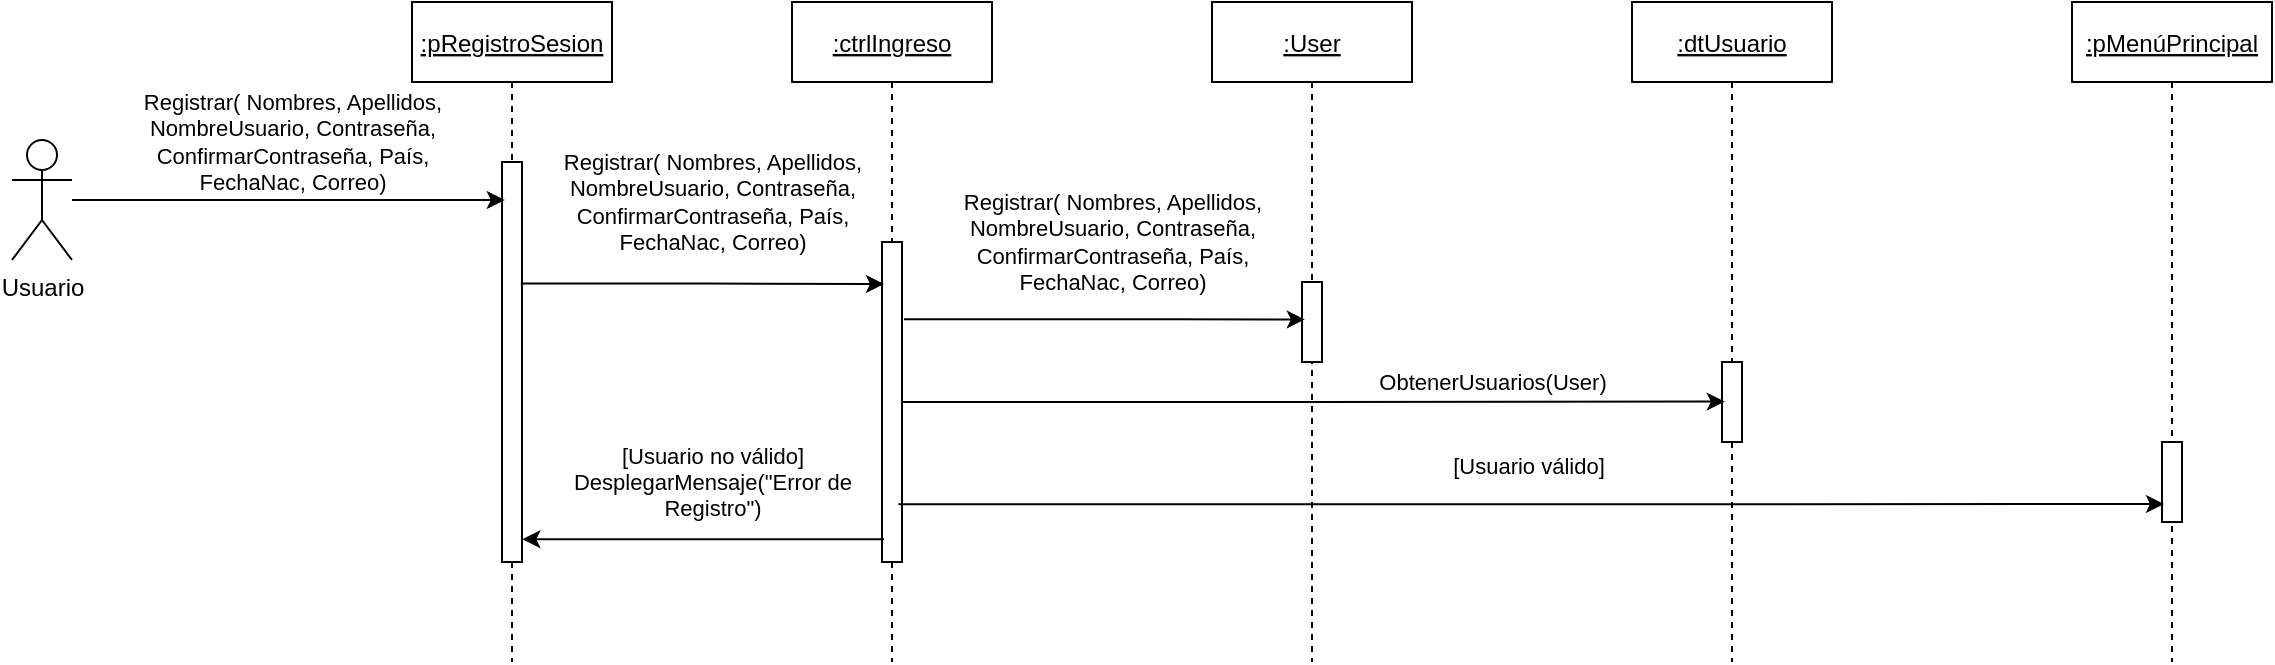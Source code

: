 <mxfile version="13.7.9" type="device"><diagram id="kgpKYQtTHZ0yAKxKKP6v" name="Page-1"><mxGraphModel dx="1463" dy="846" grid="1" gridSize="10" guides="1" tooltips="1" connect="1" arrows="1" fold="1" page="1" pageScale="1" pageWidth="850" pageHeight="1100" math="0" shadow="0"><root><mxCell id="0"/><mxCell id="1" parent="0"/><mxCell id="3nuBFxr9cyL0pnOWT2aG-1" value=":ctrlIngreso" style="shape=umlLifeline;perimeter=lifelinePerimeter;container=1;collapsible=0;recursiveResize=0;rounded=0;shadow=0;strokeWidth=1;fontStyle=4" parent="1" vertex="1"><mxGeometry x="490" y="50" width="100" height="330" as="geometry"/></mxCell><mxCell id="3nuBFxr9cyL0pnOWT2aG-2" value="" style="points=[];perimeter=orthogonalPerimeter;rounded=0;shadow=0;strokeWidth=1;" parent="3nuBFxr9cyL0pnOWT2aG-1" vertex="1"><mxGeometry x="45" y="120" width="10" height="160" as="geometry"/></mxCell><mxCell id="3nuBFxr9cyL0pnOWT2aG-5" value=":pRegistroSesion" style="shape=umlLifeline;perimeter=lifelinePerimeter;container=1;collapsible=0;recursiveResize=0;rounded=0;shadow=0;strokeWidth=1;fontStyle=4" parent="1" vertex="1"><mxGeometry x="300" y="50" width="100" height="330" as="geometry"/></mxCell><mxCell id="3nuBFxr9cyL0pnOWT2aG-6" value="" style="points=[];perimeter=orthogonalPerimeter;rounded=0;shadow=0;strokeWidth=1;" parent="3nuBFxr9cyL0pnOWT2aG-5" vertex="1"><mxGeometry x="45" y="80" width="10" height="200" as="geometry"/></mxCell><mxCell id="QUs72lTIGud7NbDaBnTi-2" value="Registrar( Nombres, Apellidos, &lt;br&gt;NombreUsuario, Contraseña, &lt;br&gt;ConfirmarContraseña, País, &lt;br&gt;FechaNac, Correo)" style="edgeStyle=orthogonalEdgeStyle;rounded=0;orthogonalLoop=1;jettySize=auto;html=1;entryX=0.14;entryY=0.095;entryDx=0;entryDy=0;entryPerimeter=0;" parent="1" source="QUs72lTIGud7NbDaBnTi-1" target="3nuBFxr9cyL0pnOWT2aG-6" edge="1"><mxGeometry x="0.017" y="29" relative="1" as="geometry"><mxPoint as="offset"/></mxGeometry></mxCell><mxCell id="QUs72lTIGud7NbDaBnTi-1" value="Usuario" style="shape=umlActor;verticalLabelPosition=bottom;verticalAlign=top;html=1;" parent="1" vertex="1"><mxGeometry x="100" y="119" width="30" height="60" as="geometry"/></mxCell><mxCell id="QUs72lTIGud7NbDaBnTi-3" value=":User" style="shape=umlLifeline;perimeter=lifelinePerimeter;container=1;collapsible=0;recursiveResize=0;rounded=0;shadow=0;strokeWidth=1;fontStyle=4" parent="1" vertex="1"><mxGeometry x="700" y="50" width="100" height="330" as="geometry"/></mxCell><mxCell id="QUs72lTIGud7NbDaBnTi-4" value="" style="points=[];perimeter=orthogonalPerimeter;rounded=0;shadow=0;strokeWidth=1;" parent="QUs72lTIGud7NbDaBnTi-3" vertex="1"><mxGeometry x="45" y="140" width="10" height="40" as="geometry"/></mxCell><mxCell id="QUs72lTIGud7NbDaBnTi-6" value="Registrar( Nombres, Apellidos, &lt;br&gt;NombreUsuario, Contraseña, &lt;br&gt;ConfirmarContraseña, País, &lt;br&gt;FechaNac, Correo)" style="edgeStyle=orthogonalEdgeStyle;rounded=0;orthogonalLoop=1;jettySize=auto;html=1;exitX=0.94;exitY=0.304;exitDx=0;exitDy=0;exitPerimeter=0;labelBackgroundColor=none;" parent="1" source="3nuBFxr9cyL0pnOWT2aG-6" edge="1"><mxGeometry x="0.057" y="41" relative="1" as="geometry"><mxPoint x="360" y="179.0" as="sourcePoint"/><mxPoint x="536" y="191" as="targetPoint"/><mxPoint as="offset"/></mxGeometry></mxCell><mxCell id="QUs72lTIGud7NbDaBnTi-11" value="Registrar( Nombres, Apellidos, &lt;br&gt;NombreUsuario, Contraseña, &lt;br&gt;ConfirmarContraseña, País, &lt;br&gt;FechaNac, Correo)" style="edgeStyle=orthogonalEdgeStyle;rounded=0;orthogonalLoop=1;jettySize=auto;html=1;exitX=0.94;exitY=0.304;exitDx=0;exitDy=0;exitPerimeter=0;entryX=0.14;entryY=0.468;entryDx=0;entryDy=0;entryPerimeter=0;labelBackgroundColor=none;" parent="1" target="QUs72lTIGud7NbDaBnTi-4" edge="1"><mxGeometry x="0.038" y="39" relative="1" as="geometry"><mxPoint x="546.0" y="208.64" as="sourcePoint"/><mxPoint x="727.6" y="208.52" as="targetPoint"/><mxPoint as="offset"/><Array as="points"><mxPoint x="680" y="209"/><mxPoint x="680" y="209"/></Array></mxGeometry></mxCell><mxCell id="QUs72lTIGud7NbDaBnTi-14" value=":pMenúPrincipal" style="shape=umlLifeline;perimeter=lifelinePerimeter;container=1;collapsible=0;recursiveResize=0;rounded=0;shadow=0;strokeWidth=1;fontStyle=4" parent="1" vertex="1"><mxGeometry x="1130" y="50" width="100" height="330" as="geometry"/></mxCell><mxCell id="QUs72lTIGud7NbDaBnTi-15" value="" style="points=[];perimeter=orthogonalPerimeter;rounded=0;shadow=0;strokeWidth=1;" parent="QUs72lTIGud7NbDaBnTi-14" vertex="1"><mxGeometry x="45" y="220" width="10" height="40" as="geometry"/></mxCell><mxCell id="QUs72lTIGud7NbDaBnTi-16" value="[Usuario válido]" style="edgeStyle=orthogonalEdgeStyle;rounded=0;orthogonalLoop=1;jettySize=auto;html=1;entryX=0.1;entryY=0.775;entryDx=0;entryDy=0;entryPerimeter=0;exitX=0.532;exitY=0.761;exitDx=0;exitDy=0;exitPerimeter=0;labelBackgroundColor=none;" parent="1" source="3nuBFxr9cyL0pnOWT2aG-1" target="QUs72lTIGud7NbDaBnTi-15" edge="1"><mxGeometry x="-0.005" y="19" relative="1" as="geometry"><mxPoint as="offset"/></mxGeometry></mxCell><mxCell id="QUs72lTIGud7NbDaBnTi-17" value="[Usuario no válido]&lt;br&gt;DesplegarMensaje(&quot;Error de &lt;br&gt;Registro&quot;)" style="edgeStyle=orthogonalEdgeStyle;rounded=0;orthogonalLoop=1;jettySize=auto;html=1;entryX=1.02;entryY=0.943;entryDx=0;entryDy=0;entryPerimeter=0;exitX=0.1;exitY=0.929;exitDx=0;exitDy=0;exitPerimeter=0;labelBackgroundColor=none;" parent="1" source="3nuBFxr9cyL0pnOWT2aG-2" target="3nuBFxr9cyL0pnOWT2aG-6" edge="1"><mxGeometry x="-0.049" y="-29" relative="1" as="geometry"><mxPoint as="offset"/></mxGeometry></mxCell><mxCell id="MclFFS1dnFOd29exodG1-1" value=":dtUsuario" style="shape=umlLifeline;perimeter=lifelinePerimeter;container=1;collapsible=0;recursiveResize=0;rounded=0;shadow=0;strokeWidth=1;fontStyle=4" vertex="1" parent="1"><mxGeometry x="910" y="50" width="100" height="330" as="geometry"/></mxCell><mxCell id="MclFFS1dnFOd29exodG1-2" value="" style="points=[];perimeter=orthogonalPerimeter;rounded=0;shadow=0;strokeWidth=1;" vertex="1" parent="MclFFS1dnFOd29exodG1-1"><mxGeometry x="45" y="180" width="10" height="40" as="geometry"/></mxCell><mxCell id="MclFFS1dnFOd29exodG1-3" value="ObtenerUsuarios(User)" style="edgeStyle=orthogonalEdgeStyle;rounded=0;orthogonalLoop=1;jettySize=auto;html=1;entryX=0.14;entryY=0.495;entryDx=0;entryDy=0;entryPerimeter=0;" edge="1" parent="1" source="3nuBFxr9cyL0pnOWT2aG-2" target="MclFFS1dnFOd29exodG1-2"><mxGeometry x="0.431" y="10" relative="1" as="geometry"><mxPoint x="1" as="offset"/></mxGeometry></mxCell></root></mxGraphModel></diagram></mxfile>